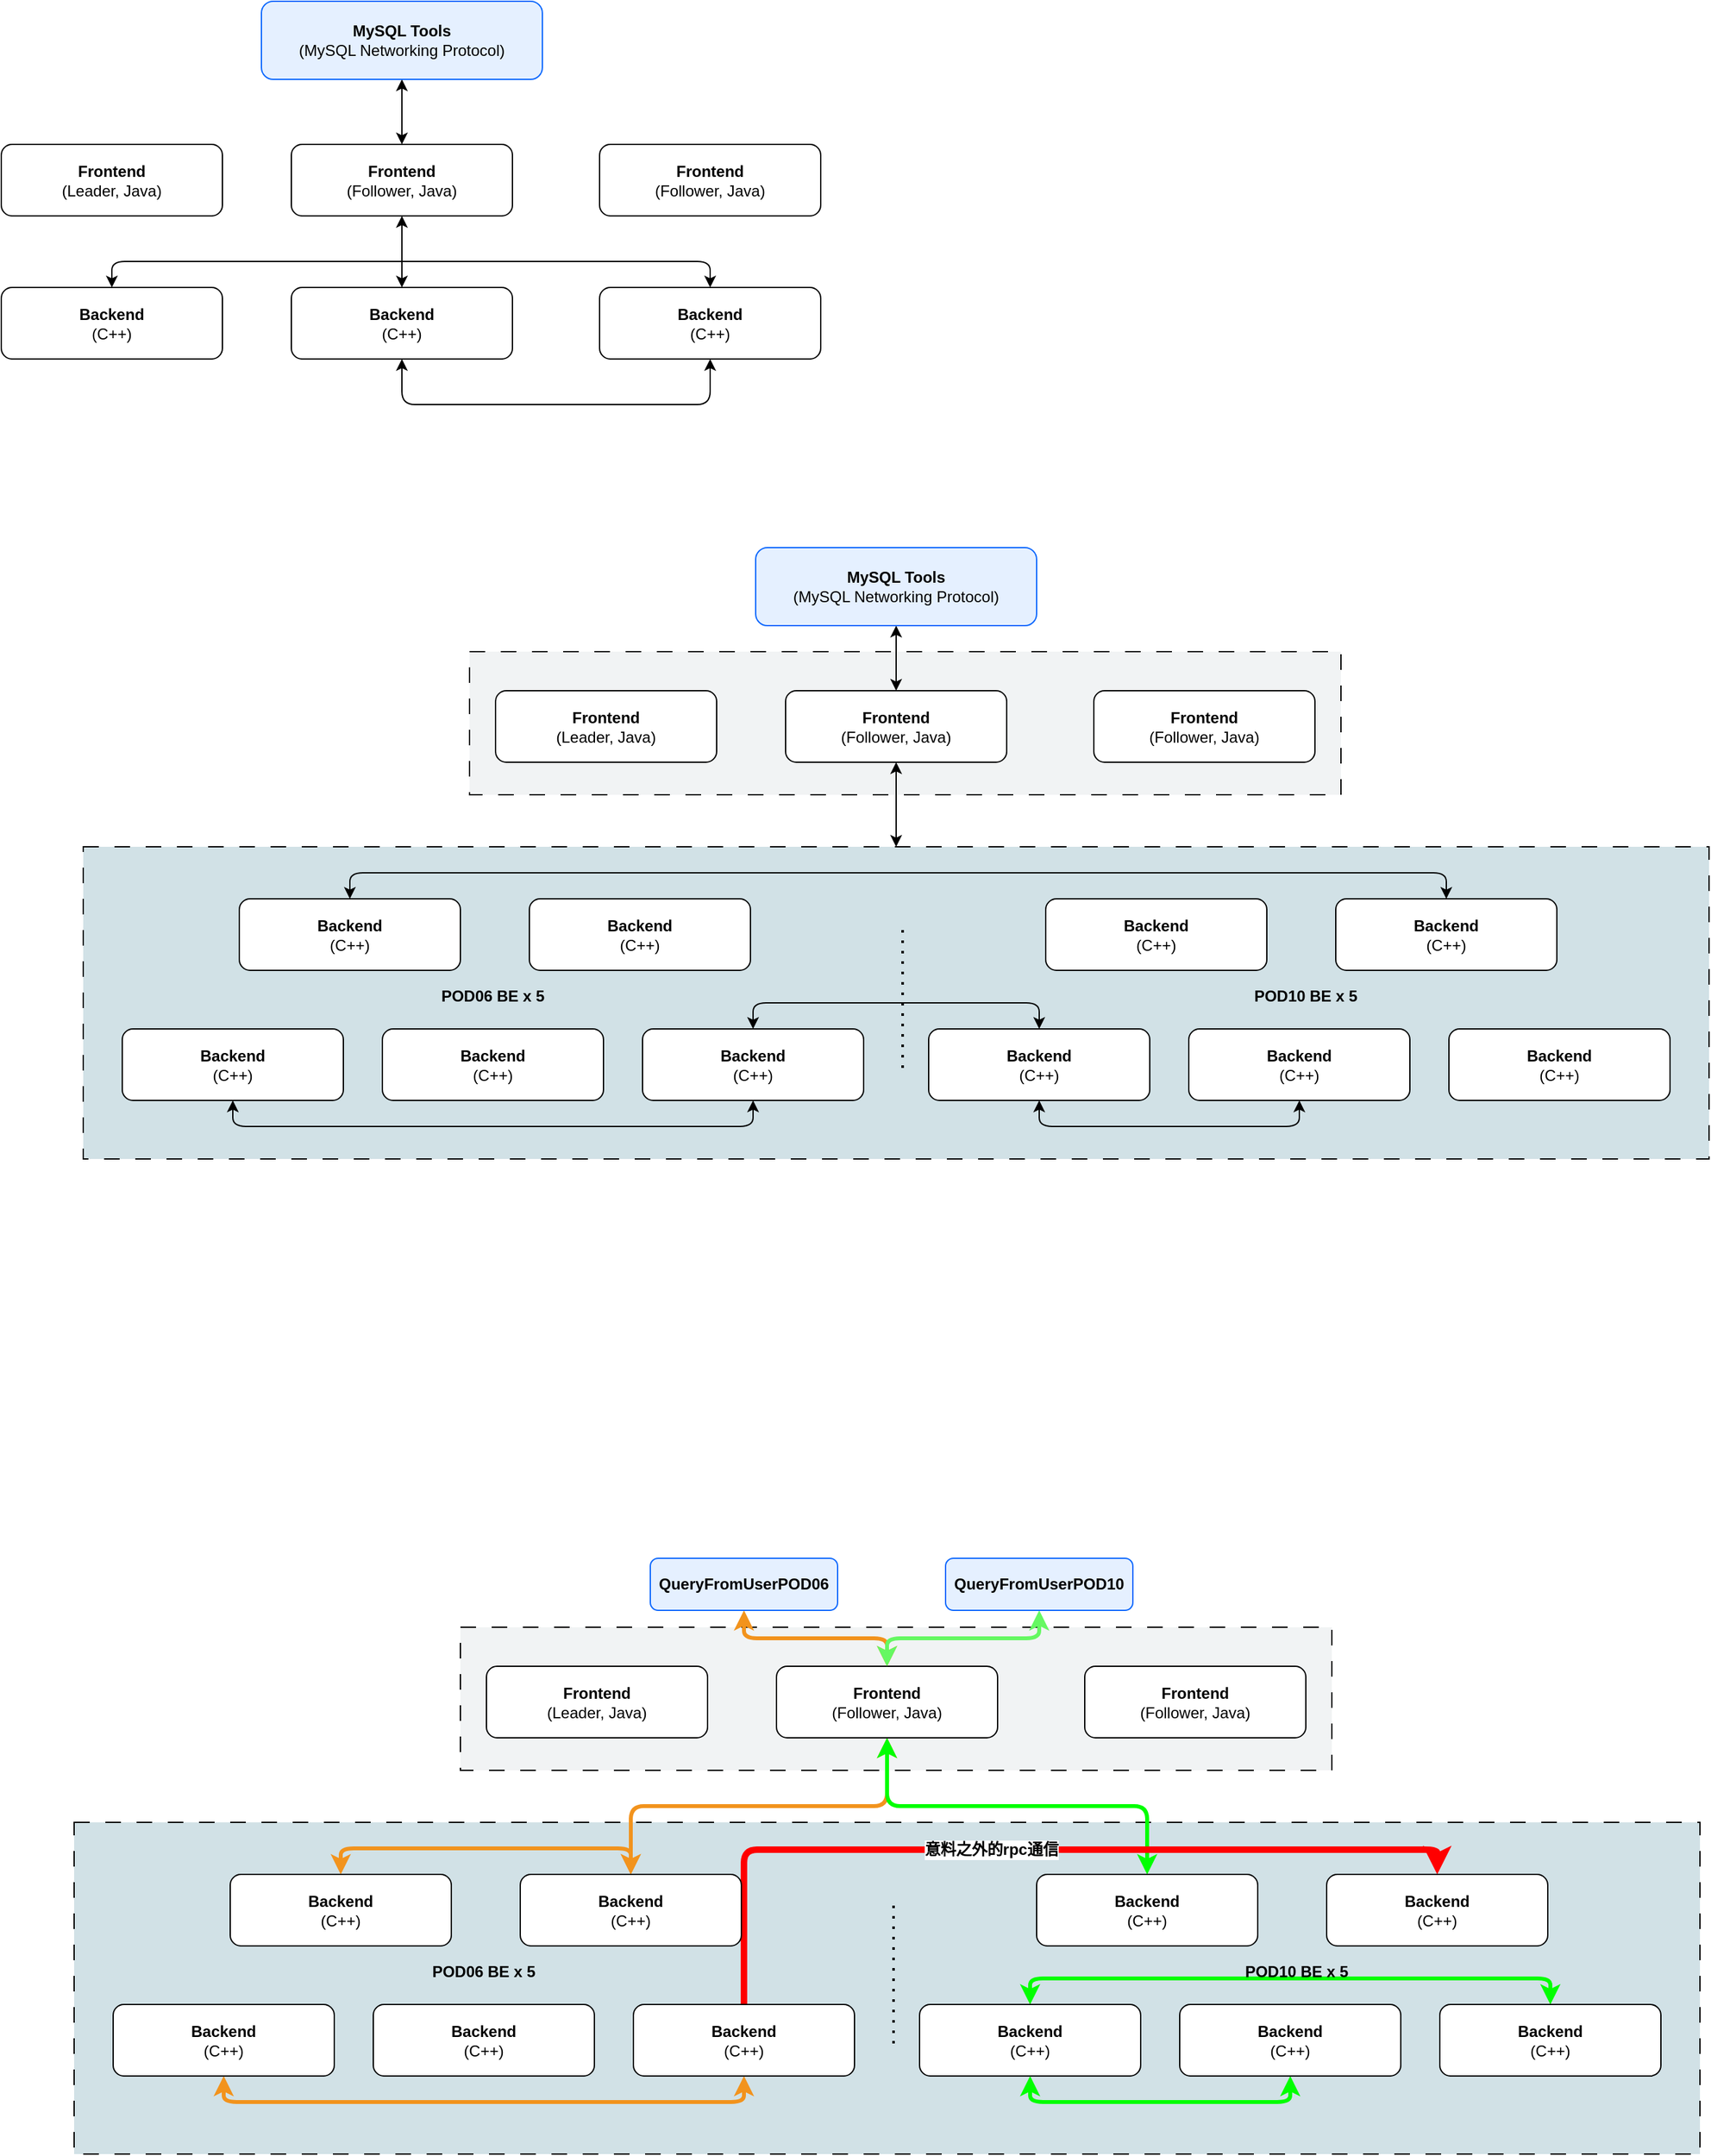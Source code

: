 <mxfile version="26.0.2">
  <diagram name="第 1 页" id="7ErsctzIE2-Kmen61GUi">
    <mxGraphModel dx="1665" dy="1040" grid="0" gridSize="10" guides="1" tooltips="1" connect="1" arrows="1" fold="1" page="1" pageScale="1" pageWidth="2827" pageHeight="2569" math="0" shadow="0">
      <root>
        <mxCell id="0" />
        <mxCell id="1" parent="0" />
        <mxCell id="tkhK0zvHvj8kYuO251bK-62" value="" style="rounded=0;whiteSpace=wrap;html=1;dashed=1;dashPattern=12 12;fillColor=light-dark(#f1f3f4, #ededed);" vertex="1" parent="1">
          <mxGeometry x="450" y="810" width="670" height="110" as="geometry" />
        </mxCell>
        <mxCell id="tkhK0zvHvj8kYuO251bK-54" value="" style="rounded=0;whiteSpace=wrap;html=1;dashed=1;dashPattern=12 12;fillColor=light-dark(#d1e1e6, #ededed);" vertex="1" parent="1">
          <mxGeometry x="153" y="960" width="1250" height="240" as="geometry" />
        </mxCell>
        <mxCell id="tkhK0zvHvj8kYuO251bK-14" value="" style="edgeStyle=orthogonalEdgeStyle;rounded=0;orthogonalLoop=1;jettySize=auto;html=1;startArrow=classic;startFill=1;flowAnimation=0;" edge="1" parent="1" source="tkhK0zvHvj8kYuO251bK-10" target="tkhK0zvHvj8kYuO251bK-12">
          <mxGeometry relative="1" as="geometry" />
        </mxCell>
        <mxCell id="tkhK0zvHvj8kYuO251bK-10" value="&lt;b&gt;MySQL Tools&lt;/b&gt;&lt;div&gt;(MySQL Networking Protocol)&lt;/div&gt;" style="rounded=1;whiteSpace=wrap;html=1;strokeWidth=1;fillColor=light-dark(#e5f0ff, #ededed);strokeColor=light-dark(#0b67fd, #ededed);" vertex="1" parent="1">
          <mxGeometry x="290" y="310" width="216" height="60" as="geometry" />
        </mxCell>
        <mxCell id="tkhK0zvHvj8kYuO251bK-11" value="&lt;b&gt;Frontend&lt;/b&gt;&lt;div&gt;(Leader, Java)&lt;/div&gt;" style="rounded=1;whiteSpace=wrap;html=1;" vertex="1" parent="1">
          <mxGeometry x="90" y="420" width="170" height="55" as="geometry" />
        </mxCell>
        <mxCell id="tkhK0zvHvj8kYuO251bK-18" value="" style="edgeStyle=orthogonalEdgeStyle;rounded=0;orthogonalLoop=1;jettySize=auto;html=1;startArrow=classic;startFill=1;flowAnimation=0;" edge="1" parent="1" source="tkhK0zvHvj8kYuO251bK-12" target="tkhK0zvHvj8kYuO251bK-17">
          <mxGeometry relative="1" as="geometry" />
        </mxCell>
        <mxCell id="tkhK0zvHvj8kYuO251bK-12" value="&lt;b&gt;Frontend&lt;/b&gt;&lt;div&gt;(Follower, Java)&lt;/div&gt;" style="rounded=1;whiteSpace=wrap;html=1;" vertex="1" parent="1">
          <mxGeometry x="313" y="420" width="170" height="55" as="geometry" />
        </mxCell>
        <mxCell id="tkhK0zvHvj8kYuO251bK-13" value="&lt;b&gt;Frontend&lt;/b&gt;&lt;div&gt;(Follower, Java)&lt;/div&gt;" style="rounded=1;whiteSpace=wrap;html=1;" vertex="1" parent="1">
          <mxGeometry x="550" y="420" width="170" height="55" as="geometry" />
        </mxCell>
        <mxCell id="tkhK0zvHvj8kYuO251bK-21" style="edgeStyle=orthogonalEdgeStyle;rounded=1;orthogonalLoop=1;jettySize=auto;html=1;exitX=0.5;exitY=0;exitDx=0;exitDy=0;entryX=0.5;entryY=0;entryDx=0;entryDy=0;elbow=vertical;startArrow=classic;startFill=1;flowAnimation=0;curved=0;" edge="1" parent="1" source="tkhK0zvHvj8kYuO251bK-15" target="tkhK0zvHvj8kYuO251bK-16">
          <mxGeometry relative="1" as="geometry" />
        </mxCell>
        <mxCell id="tkhK0zvHvj8kYuO251bK-15" value="&lt;b&gt;Backend&lt;/b&gt;&lt;br&gt;(C++)" style="rounded=1;whiteSpace=wrap;html=1;" vertex="1" parent="1">
          <mxGeometry x="90" y="530" width="170" height="55" as="geometry" />
        </mxCell>
        <mxCell id="tkhK0zvHvj8kYuO251bK-16" value="&lt;b&gt;Backend&lt;/b&gt;&lt;br&gt;(C++)" style="rounded=1;whiteSpace=wrap;html=1;" vertex="1" parent="1">
          <mxGeometry x="550" y="530" width="170" height="55" as="geometry" />
        </mxCell>
        <mxCell id="tkhK0zvHvj8kYuO251bK-20" style="edgeStyle=orthogonalEdgeStyle;rounded=1;orthogonalLoop=1;jettySize=auto;html=1;exitX=0.5;exitY=1;exitDx=0;exitDy=0;entryX=0.5;entryY=1;entryDx=0;entryDy=0;startArrow=classic;startFill=1;flowAnimation=0;curved=0;" edge="1" parent="1" source="tkhK0zvHvj8kYuO251bK-17" target="tkhK0zvHvj8kYuO251bK-16">
          <mxGeometry relative="1" as="geometry">
            <Array as="points">
              <mxPoint x="398" y="620" />
              <mxPoint x="635" y="620" />
            </Array>
          </mxGeometry>
        </mxCell>
        <mxCell id="tkhK0zvHvj8kYuO251bK-17" value="&lt;b&gt;Backend&lt;/b&gt;&lt;br&gt;(C++)" style="rounded=1;whiteSpace=wrap;html=1;" vertex="1" parent="1">
          <mxGeometry x="313" y="530" width="170" height="55" as="geometry" />
        </mxCell>
        <mxCell id="tkhK0zvHvj8kYuO251bK-24" value="" style="edgeStyle=orthogonalEdgeStyle;rounded=0;orthogonalLoop=1;jettySize=auto;html=1;startArrow=classic;startFill=1;flowAnimation=0;" edge="1" parent="1" source="tkhK0zvHvj8kYuO251bK-25" target="tkhK0zvHvj8kYuO251bK-28">
          <mxGeometry relative="1" as="geometry" />
        </mxCell>
        <mxCell id="tkhK0zvHvj8kYuO251bK-25" value="&lt;b&gt;MySQL Tools&lt;/b&gt;&lt;div&gt;(MySQL Networking Protocol)&lt;/div&gt;" style="rounded=1;whiteSpace=wrap;html=1;strokeWidth=1;fillColor=light-dark(#e5f0ff, #ededed);strokeColor=light-dark(#0b67fd, #ededed);" vertex="1" parent="1">
          <mxGeometry x="670" y="730" width="216" height="60" as="geometry" />
        </mxCell>
        <mxCell id="tkhK0zvHvj8kYuO251bK-26" value="&lt;b&gt;Frontend&lt;/b&gt;&lt;div&gt;(Leader, Java)&lt;/div&gt;" style="rounded=1;whiteSpace=wrap;html=1;" vertex="1" parent="1">
          <mxGeometry x="470" y="840" width="170" height="55" as="geometry" />
        </mxCell>
        <mxCell id="tkhK0zvHvj8kYuO251bK-57" style="edgeStyle=orthogonalEdgeStyle;rounded=0;orthogonalLoop=1;jettySize=auto;html=1;exitX=0.5;exitY=1;exitDx=0;exitDy=0;startArrow=classic;startFill=1;" edge="1" parent="1" source="tkhK0zvHvj8kYuO251bK-28" target="tkhK0zvHvj8kYuO251bK-54">
          <mxGeometry relative="1" as="geometry" />
        </mxCell>
        <mxCell id="tkhK0zvHvj8kYuO251bK-28" value="&lt;b&gt;Frontend&lt;/b&gt;&lt;div&gt;(Follower, Java)&lt;/div&gt;" style="rounded=1;whiteSpace=wrap;html=1;" vertex="1" parent="1">
          <mxGeometry x="693" y="840" width="170" height="55" as="geometry" />
        </mxCell>
        <mxCell id="tkhK0zvHvj8kYuO251bK-29" value="&lt;b&gt;Frontend&lt;/b&gt;&lt;div&gt;(Follower, Java)&lt;/div&gt;" style="rounded=1;whiteSpace=wrap;html=1;" vertex="1" parent="1">
          <mxGeometry x="930" y="840" width="170" height="55" as="geometry" />
        </mxCell>
        <mxCell id="tkhK0zvHvj8kYuO251bK-58" style="edgeStyle=orthogonalEdgeStyle;rounded=1;orthogonalLoop=1;jettySize=auto;html=1;exitX=0.5;exitY=0;exitDx=0;exitDy=0;entryX=0.5;entryY=0;entryDx=0;entryDy=0;startArrow=classic;startFill=1;curved=0;" edge="1" parent="1" source="tkhK0zvHvj8kYuO251bK-31" target="tkhK0zvHvj8kYuO251bK-49">
          <mxGeometry relative="1" as="geometry" />
        </mxCell>
        <mxCell id="tkhK0zvHvj8kYuO251bK-31" value="&lt;b&gt;Backend&lt;/b&gt;&lt;br&gt;(C++)" style="rounded=1;whiteSpace=wrap;html=1;" vertex="1" parent="1">
          <mxGeometry x="273" y="1000" width="170" height="55" as="geometry" />
        </mxCell>
        <mxCell id="tkhK0zvHvj8kYuO251bK-59" style="edgeStyle=orthogonalEdgeStyle;rounded=1;orthogonalLoop=1;jettySize=auto;html=1;exitX=0.5;exitY=1;exitDx=0;exitDy=0;entryX=0.5;entryY=1;entryDx=0;entryDy=0;startArrow=classic;startFill=1;curved=0;" edge="1" parent="1" source="tkhK0zvHvj8kYuO251bK-32" target="tkhK0zvHvj8kYuO251bK-40">
          <mxGeometry relative="1" as="geometry" />
        </mxCell>
        <mxCell id="tkhK0zvHvj8kYuO251bK-32" value="&lt;b&gt;Backend&lt;/b&gt;&lt;br&gt;(C++)" style="rounded=1;whiteSpace=wrap;html=1;" vertex="1" parent="1">
          <mxGeometry x="183" y="1100" width="170" height="55" as="geometry" />
        </mxCell>
        <mxCell id="tkhK0zvHvj8kYuO251bK-34" value="&lt;b&gt;Backend&lt;/b&gt;&lt;br&gt;(C++)" style="rounded=1;whiteSpace=wrap;html=1;" vertex="1" parent="1">
          <mxGeometry x="496" y="1000" width="170" height="55" as="geometry" />
        </mxCell>
        <mxCell id="tkhK0zvHvj8kYuO251bK-39" value="&lt;b&gt;Backend&lt;/b&gt;&lt;br&gt;(C++)" style="rounded=1;whiteSpace=wrap;html=1;" vertex="1" parent="1">
          <mxGeometry x="383" y="1100" width="170" height="55" as="geometry" />
        </mxCell>
        <mxCell id="tkhK0zvHvj8kYuO251bK-60" style="edgeStyle=orthogonalEdgeStyle;rounded=1;orthogonalLoop=1;jettySize=auto;html=1;exitX=0.5;exitY=0;exitDx=0;exitDy=0;entryX=0.5;entryY=0;entryDx=0;entryDy=0;curved=0;startArrow=classic;startFill=1;" edge="1" parent="1" source="tkhK0zvHvj8kYuO251bK-40" target="tkhK0zvHvj8kYuO251bK-48">
          <mxGeometry relative="1" as="geometry" />
        </mxCell>
        <mxCell id="tkhK0zvHvj8kYuO251bK-40" value="&lt;b&gt;Backend&lt;/b&gt;&lt;br&gt;(C++)" style="rounded=1;whiteSpace=wrap;html=1;" vertex="1" parent="1">
          <mxGeometry x="583" y="1100" width="170" height="55" as="geometry" />
        </mxCell>
        <mxCell id="tkhK0zvHvj8kYuO251bK-47" value="&lt;b&gt;Backend&lt;/b&gt;&lt;br&gt;(C++)" style="rounded=1;whiteSpace=wrap;html=1;" vertex="1" parent="1">
          <mxGeometry x="893" y="1000" width="170" height="55" as="geometry" />
        </mxCell>
        <mxCell id="tkhK0zvHvj8kYuO251bK-48" value="&lt;b&gt;Backend&lt;/b&gt;&lt;br&gt;(C++)" style="rounded=1;whiteSpace=wrap;html=1;" vertex="1" parent="1">
          <mxGeometry x="803" y="1100" width="170" height="55" as="geometry" />
        </mxCell>
        <mxCell id="tkhK0zvHvj8kYuO251bK-49" value="&lt;b&gt;Backend&lt;/b&gt;&lt;br&gt;(C++)" style="rounded=1;whiteSpace=wrap;html=1;" vertex="1" parent="1">
          <mxGeometry x="1116" y="1000" width="170" height="55" as="geometry" />
        </mxCell>
        <mxCell id="tkhK0zvHvj8kYuO251bK-61" style="edgeStyle=orthogonalEdgeStyle;rounded=1;orthogonalLoop=1;jettySize=auto;html=1;exitX=0.5;exitY=1;exitDx=0;exitDy=0;entryX=0.5;entryY=1;entryDx=0;entryDy=0;curved=0;startArrow=classic;startFill=1;" edge="1" parent="1" source="tkhK0zvHvj8kYuO251bK-50" target="tkhK0zvHvj8kYuO251bK-48">
          <mxGeometry relative="1" as="geometry" />
        </mxCell>
        <mxCell id="tkhK0zvHvj8kYuO251bK-50" value="&lt;b&gt;Backend&lt;/b&gt;&lt;br&gt;(C++)" style="rounded=1;whiteSpace=wrap;html=1;" vertex="1" parent="1">
          <mxGeometry x="1003" y="1100" width="170" height="55" as="geometry" />
        </mxCell>
        <mxCell id="tkhK0zvHvj8kYuO251bK-51" value="&lt;b&gt;Backend&lt;/b&gt;&lt;br&gt;(C++)" style="rounded=1;whiteSpace=wrap;html=1;" vertex="1" parent="1">
          <mxGeometry x="1203" y="1100" width="170" height="55" as="geometry" />
        </mxCell>
        <mxCell id="tkhK0zvHvj8kYuO251bK-52" value="" style="endArrow=none;dashed=1;html=1;dashPattern=1 3;strokeWidth=2;rounded=0;" edge="1" parent="1">
          <mxGeometry width="50" height="50" relative="1" as="geometry">
            <mxPoint x="783" y="1130" as="sourcePoint" />
            <mxPoint x="783" y="1020" as="targetPoint" />
          </mxGeometry>
        </mxCell>
        <mxCell id="tkhK0zvHvj8kYuO251bK-55" value="&lt;b&gt;POD06 BE x 5&lt;/b&gt;" style="text;html=1;align=center;verticalAlign=middle;whiteSpace=wrap;rounded=0;" vertex="1" parent="1">
          <mxGeometry x="418" y="1060" width="100" height="30" as="geometry" />
        </mxCell>
        <mxCell id="tkhK0zvHvj8kYuO251bK-56" value="&lt;b&gt;POD10 BE x 5&lt;/b&gt;" style="text;html=1;align=center;verticalAlign=middle;whiteSpace=wrap;rounded=0;" vertex="1" parent="1">
          <mxGeometry x="1043" y="1060" width="100" height="30" as="geometry" />
        </mxCell>
        <mxCell id="tkhK0zvHvj8kYuO251bK-63" value="" style="rounded=0;whiteSpace=wrap;html=1;dashed=1;dashPattern=12 12;fillColor=light-dark(#f1f3f4, #ededed);" vertex="1" parent="1">
          <mxGeometry x="443" y="1560" width="670" height="110" as="geometry" />
        </mxCell>
        <mxCell id="tkhK0zvHvj8kYuO251bK-64" value="" style="rounded=0;whiteSpace=wrap;html=1;dashed=1;dashPattern=12 12;fillColor=light-dark(#d1e1e6, #ededed);" vertex="1" parent="1">
          <mxGeometry x="146" y="1710" width="1250" height="255" as="geometry" />
        </mxCell>
        <mxCell id="tkhK0zvHvj8kYuO251bK-65" value="" style="edgeStyle=orthogonalEdgeStyle;rounded=1;orthogonalLoop=1;jettySize=auto;html=1;startArrow=classic;startFill=1;flowAnimation=0;curved=0;exitX=0.5;exitY=1;exitDx=0;exitDy=0;strokeColor=light-dark(#f2931d, #ededed);strokeWidth=3;" edge="1" parent="1" source="tkhK0zvHvj8kYuO251bK-66" target="tkhK0zvHvj8kYuO251bK-69">
          <mxGeometry relative="1" as="geometry" />
        </mxCell>
        <mxCell id="tkhK0zvHvj8kYuO251bK-66" value="&lt;b&gt;QueryFromUserPOD06&lt;/b&gt;" style="rounded=1;whiteSpace=wrap;html=1;strokeWidth=1;fillColor=light-dark(#e5f0ff, #ededed);strokeColor=light-dark(#0b67fd, #ededed);aspect=fixed;" vertex="1" parent="1">
          <mxGeometry x="589" y="1507" width="144" height="40" as="geometry" />
        </mxCell>
        <mxCell id="tkhK0zvHvj8kYuO251bK-67" value="&lt;b&gt;Frontend&lt;/b&gt;&lt;div&gt;(Leader, Java)&lt;/div&gt;" style="rounded=1;whiteSpace=wrap;html=1;" vertex="1" parent="1">
          <mxGeometry x="463" y="1590" width="170" height="55" as="geometry" />
        </mxCell>
        <mxCell id="tkhK0zvHvj8kYuO251bK-68" style="edgeStyle=orthogonalEdgeStyle;rounded=1;orthogonalLoop=1;jettySize=auto;html=1;exitX=0.5;exitY=1;exitDx=0;exitDy=0;startArrow=classic;startFill=1;curved=0;strokeColor=light-dark(#f2931d, #ededed);strokeWidth=3;" edge="1" parent="1" source="tkhK0zvHvj8kYuO251bK-69" target="tkhK0zvHvj8kYuO251bK-75">
          <mxGeometry relative="1" as="geometry" />
        </mxCell>
        <mxCell id="tkhK0zvHvj8kYuO251bK-92" style="edgeStyle=orthogonalEdgeStyle;rounded=1;orthogonalLoop=1;jettySize=auto;html=1;exitX=0.5;exitY=1;exitDx=0;exitDy=0;entryX=0.5;entryY=0;entryDx=0;entryDy=0;curved=0;strokeColor=light-dark(#00FF00,#EDEDED);startArrow=classic;startFill=1;strokeWidth=3;" edge="1" parent="1" source="tkhK0zvHvj8kYuO251bK-69" target="tkhK0zvHvj8kYuO251bK-79">
          <mxGeometry relative="1" as="geometry" />
        </mxCell>
        <mxCell id="tkhK0zvHvj8kYuO251bK-69" value="&lt;b&gt;Frontend&lt;/b&gt;&lt;div&gt;(Follower, Java)&lt;/div&gt;" style="rounded=1;whiteSpace=wrap;html=1;" vertex="1" parent="1">
          <mxGeometry x="686" y="1590" width="170" height="55" as="geometry" />
        </mxCell>
        <mxCell id="tkhK0zvHvj8kYuO251bK-70" value="&lt;b&gt;Frontend&lt;/b&gt;&lt;div&gt;(Follower, Java)&lt;/div&gt;" style="rounded=1;whiteSpace=wrap;html=1;" vertex="1" parent="1">
          <mxGeometry x="923" y="1590" width="170" height="55" as="geometry" />
        </mxCell>
        <mxCell id="tkhK0zvHvj8kYuO251bK-71" style="edgeStyle=orthogonalEdgeStyle;rounded=1;orthogonalLoop=1;jettySize=auto;html=1;exitX=0.5;exitY=0;exitDx=0;exitDy=0;entryX=0.5;entryY=0;entryDx=0;entryDy=0;startArrow=classic;startFill=1;curved=0;strokeColor=light-dark(#f2931d, #ededed);strokeWidth=3;" edge="1" parent="1" source="tkhK0zvHvj8kYuO251bK-72" target="tkhK0zvHvj8kYuO251bK-75">
          <mxGeometry relative="1" as="geometry" />
        </mxCell>
        <mxCell id="tkhK0zvHvj8kYuO251bK-95" style="edgeStyle=orthogonalEdgeStyle;rounded=1;orthogonalLoop=1;jettySize=auto;html=1;entryX=0.5;entryY=0;entryDx=0;entryDy=0;exitX=0.5;exitY=0;exitDx=0;exitDy=0;strokeColor=light-dark(#ff0000, #ededed);curved=0;strokeWidth=5;" edge="1" parent="1" source="tkhK0zvHvj8kYuO251bK-78" target="tkhK0zvHvj8kYuO251bK-81">
          <mxGeometry relative="1" as="geometry">
            <Array as="points">
              <mxPoint x="661" y="1731" />
              <mxPoint x="1194" y="1731" />
            </Array>
          </mxGeometry>
        </mxCell>
        <mxCell id="tkhK0zvHvj8kYuO251bK-96" value="&lt;font style=&quot;font-size: 12px;&quot;&gt;&lt;b&gt;意料之外的rpc通信&lt;/b&gt;&lt;/font&gt;" style="edgeLabel;html=1;align=center;verticalAlign=middle;resizable=0;points=[];" vertex="1" connectable="0" parent="tkhK0zvHvj8kYuO251bK-95">
          <mxGeometry x="-0.079" relative="1" as="geometry">
            <mxPoint as="offset" />
          </mxGeometry>
        </mxCell>
        <mxCell id="tkhK0zvHvj8kYuO251bK-72" value="&lt;b&gt;Backend&lt;/b&gt;&lt;br&gt;(C++)" style="rounded=1;whiteSpace=wrap;html=1;" vertex="1" parent="1">
          <mxGeometry x="266" y="1750" width="170" height="55" as="geometry" />
        </mxCell>
        <mxCell id="tkhK0zvHvj8kYuO251bK-73" style="edgeStyle=orthogonalEdgeStyle;rounded=1;orthogonalLoop=1;jettySize=auto;html=1;exitX=0.5;exitY=1;exitDx=0;exitDy=0;entryX=0.5;entryY=1;entryDx=0;entryDy=0;startArrow=classic;startFill=1;curved=0;strokeColor=light-dark(#f2931d, #ededed);strokeWidth=3;" edge="1" parent="1" source="tkhK0zvHvj8kYuO251bK-74" target="tkhK0zvHvj8kYuO251bK-78">
          <mxGeometry relative="1" as="geometry" />
        </mxCell>
        <mxCell id="tkhK0zvHvj8kYuO251bK-74" value="&lt;b&gt;Backend&lt;/b&gt;&lt;br&gt;(C++)" style="rounded=1;whiteSpace=wrap;html=1;" vertex="1" parent="1">
          <mxGeometry x="176" y="1850" width="170" height="55" as="geometry" />
        </mxCell>
        <mxCell id="tkhK0zvHvj8kYuO251bK-75" value="&lt;b&gt;Backend&lt;/b&gt;&lt;br&gt;(C++)" style="rounded=1;whiteSpace=wrap;html=1;" vertex="1" parent="1">
          <mxGeometry x="489" y="1750" width="170" height="55" as="geometry" />
        </mxCell>
        <mxCell id="tkhK0zvHvj8kYuO251bK-76" value="&lt;b&gt;Backend&lt;/b&gt;&lt;br&gt;(C++)" style="rounded=1;whiteSpace=wrap;html=1;" vertex="1" parent="1">
          <mxGeometry x="376" y="1850" width="170" height="55" as="geometry" />
        </mxCell>
        <mxCell id="tkhK0zvHvj8kYuO251bK-77" style="edgeStyle=orthogonalEdgeStyle;rounded=1;orthogonalLoop=1;jettySize=auto;html=1;exitX=0.5;exitY=0;exitDx=0;exitDy=0;entryX=0.5;entryY=0;entryDx=0;entryDy=0;curved=0;startArrow=classic;startFill=1;strokeWidth=3;strokeColor=light-dark(#02ff00, #ededed);" edge="1" parent="1" source="tkhK0zvHvj8kYuO251bK-84" target="tkhK0zvHvj8kYuO251bK-80">
          <mxGeometry relative="1" as="geometry" />
        </mxCell>
        <mxCell id="tkhK0zvHvj8kYuO251bK-78" value="&lt;b&gt;Backend&lt;/b&gt;&lt;br&gt;(C++)" style="rounded=1;whiteSpace=wrap;html=1;" vertex="1" parent="1">
          <mxGeometry x="576" y="1850" width="170" height="55" as="geometry" />
        </mxCell>
        <mxCell id="tkhK0zvHvj8kYuO251bK-79" value="&lt;b&gt;Backend&lt;/b&gt;&lt;br&gt;(C++)" style="rounded=1;whiteSpace=wrap;html=1;" vertex="1" parent="1">
          <mxGeometry x="886" y="1750" width="170" height="55" as="geometry" />
        </mxCell>
        <mxCell id="tkhK0zvHvj8kYuO251bK-80" value="&lt;b&gt;Backend&lt;/b&gt;&lt;br&gt;(C++)" style="rounded=1;whiteSpace=wrap;html=1;" vertex="1" parent="1">
          <mxGeometry x="796" y="1850" width="170" height="55" as="geometry" />
        </mxCell>
        <mxCell id="tkhK0zvHvj8kYuO251bK-81" value="&lt;b&gt;Backend&lt;/b&gt;&lt;br&gt;(C++)" style="rounded=1;whiteSpace=wrap;html=1;" vertex="1" parent="1">
          <mxGeometry x="1109" y="1750" width="170" height="55" as="geometry" />
        </mxCell>
        <mxCell id="tkhK0zvHvj8kYuO251bK-82" style="edgeStyle=orthogonalEdgeStyle;rounded=1;orthogonalLoop=1;jettySize=auto;html=1;exitX=0.5;exitY=1;exitDx=0;exitDy=0;entryX=0.5;entryY=1;entryDx=0;entryDy=0;curved=0;startArrow=classic;startFill=1;strokeWidth=3;strokeColor=light-dark(#02ff00, #ededed);" edge="1" parent="1" source="tkhK0zvHvj8kYuO251bK-83" target="tkhK0zvHvj8kYuO251bK-80">
          <mxGeometry relative="1" as="geometry" />
        </mxCell>
        <mxCell id="tkhK0zvHvj8kYuO251bK-83" value="&lt;b&gt;Backend&lt;/b&gt;&lt;br&gt;(C++)" style="rounded=1;whiteSpace=wrap;html=1;" vertex="1" parent="1">
          <mxGeometry x="996" y="1850" width="170" height="55" as="geometry" />
        </mxCell>
        <mxCell id="tkhK0zvHvj8kYuO251bK-84" value="&lt;b&gt;Backend&lt;/b&gt;&lt;br&gt;(C++)" style="rounded=1;whiteSpace=wrap;html=1;" vertex="1" parent="1">
          <mxGeometry x="1196" y="1850" width="170" height="55" as="geometry" />
        </mxCell>
        <mxCell id="tkhK0zvHvj8kYuO251bK-85" value="" style="endArrow=none;dashed=1;html=1;dashPattern=1 3;strokeWidth=2;rounded=0;" edge="1" parent="1">
          <mxGeometry width="50" height="50" relative="1" as="geometry">
            <mxPoint x="776" y="1880" as="sourcePoint" />
            <mxPoint x="776" y="1770" as="targetPoint" />
          </mxGeometry>
        </mxCell>
        <mxCell id="tkhK0zvHvj8kYuO251bK-86" value="&lt;b&gt;POD06 BE x 5&lt;/b&gt;" style="text;html=1;align=center;verticalAlign=middle;whiteSpace=wrap;rounded=0;" vertex="1" parent="1">
          <mxGeometry x="411" y="1810" width="100" height="30" as="geometry" />
        </mxCell>
        <mxCell id="tkhK0zvHvj8kYuO251bK-87" value="&lt;b&gt;POD10 BE x 5&lt;/b&gt;" style="text;html=1;align=center;verticalAlign=middle;whiteSpace=wrap;rounded=0;" vertex="1" parent="1">
          <mxGeometry x="1036" y="1810" width="100" height="30" as="geometry" />
        </mxCell>
        <mxCell id="tkhK0zvHvj8kYuO251bK-89" style="edgeStyle=orthogonalEdgeStyle;rounded=1;orthogonalLoop=1;jettySize=auto;html=1;exitX=0.5;exitY=1;exitDx=0;exitDy=0;entryX=0.5;entryY=0;entryDx=0;entryDy=0;curved=0;startArrow=classic;startFill=1;strokeColor=light-dark(#65f862, #ededed);strokeWidth=3;" edge="1" parent="1" source="tkhK0zvHvj8kYuO251bK-88" target="tkhK0zvHvj8kYuO251bK-69">
          <mxGeometry relative="1" as="geometry" />
        </mxCell>
        <mxCell id="tkhK0zvHvj8kYuO251bK-88" value="&lt;b&gt;QueryFromUserPOD10&lt;/b&gt;" style="rounded=1;whiteSpace=wrap;html=1;strokeWidth=1;fillColor=light-dark(#e5f0ff, #ededed);strokeColor=light-dark(#0b67fd, #ededed);aspect=fixed;" vertex="1" parent="1">
          <mxGeometry x="816" y="1507" width="144" height="40" as="geometry" />
        </mxCell>
      </root>
    </mxGraphModel>
  </diagram>
</mxfile>
